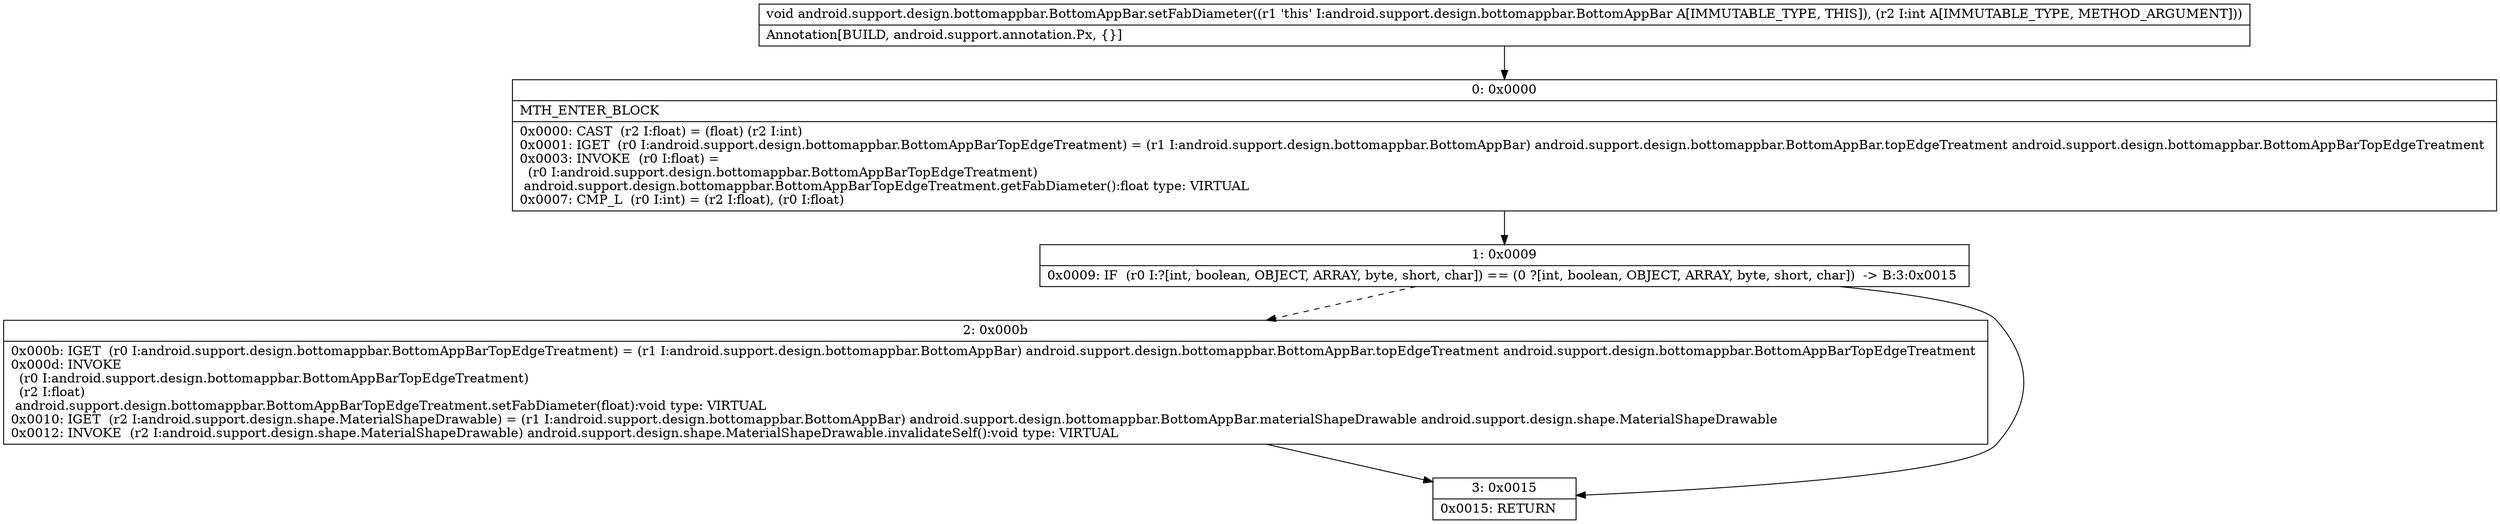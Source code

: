 digraph "CFG forandroid.support.design.bottomappbar.BottomAppBar.setFabDiameter(I)V" {
Node_0 [shape=record,label="{0\:\ 0x0000|MTH_ENTER_BLOCK\l|0x0000: CAST  (r2 I:float) = (float) (r2 I:int) \l0x0001: IGET  (r0 I:android.support.design.bottomappbar.BottomAppBarTopEdgeTreatment) = (r1 I:android.support.design.bottomappbar.BottomAppBar) android.support.design.bottomappbar.BottomAppBar.topEdgeTreatment android.support.design.bottomappbar.BottomAppBarTopEdgeTreatment \l0x0003: INVOKE  (r0 I:float) = \l  (r0 I:android.support.design.bottomappbar.BottomAppBarTopEdgeTreatment)\l android.support.design.bottomappbar.BottomAppBarTopEdgeTreatment.getFabDiameter():float type: VIRTUAL \l0x0007: CMP_L  (r0 I:int) = (r2 I:float), (r0 I:float) \l}"];
Node_1 [shape=record,label="{1\:\ 0x0009|0x0009: IF  (r0 I:?[int, boolean, OBJECT, ARRAY, byte, short, char]) == (0 ?[int, boolean, OBJECT, ARRAY, byte, short, char])  \-\> B:3:0x0015 \l}"];
Node_2 [shape=record,label="{2\:\ 0x000b|0x000b: IGET  (r0 I:android.support.design.bottomappbar.BottomAppBarTopEdgeTreatment) = (r1 I:android.support.design.bottomappbar.BottomAppBar) android.support.design.bottomappbar.BottomAppBar.topEdgeTreatment android.support.design.bottomappbar.BottomAppBarTopEdgeTreatment \l0x000d: INVOKE  \l  (r0 I:android.support.design.bottomappbar.BottomAppBarTopEdgeTreatment)\l  (r2 I:float)\l android.support.design.bottomappbar.BottomAppBarTopEdgeTreatment.setFabDiameter(float):void type: VIRTUAL \l0x0010: IGET  (r2 I:android.support.design.shape.MaterialShapeDrawable) = (r1 I:android.support.design.bottomappbar.BottomAppBar) android.support.design.bottomappbar.BottomAppBar.materialShapeDrawable android.support.design.shape.MaterialShapeDrawable \l0x0012: INVOKE  (r2 I:android.support.design.shape.MaterialShapeDrawable) android.support.design.shape.MaterialShapeDrawable.invalidateSelf():void type: VIRTUAL \l}"];
Node_3 [shape=record,label="{3\:\ 0x0015|0x0015: RETURN   \l}"];
MethodNode[shape=record,label="{void android.support.design.bottomappbar.BottomAppBar.setFabDiameter((r1 'this' I:android.support.design.bottomappbar.BottomAppBar A[IMMUTABLE_TYPE, THIS]), (r2 I:int A[IMMUTABLE_TYPE, METHOD_ARGUMENT]))  | Annotation[BUILD, android.support.annotation.Px, \{\}]\l}"];
MethodNode -> Node_0;
Node_0 -> Node_1;
Node_1 -> Node_2[style=dashed];
Node_1 -> Node_3;
Node_2 -> Node_3;
}

